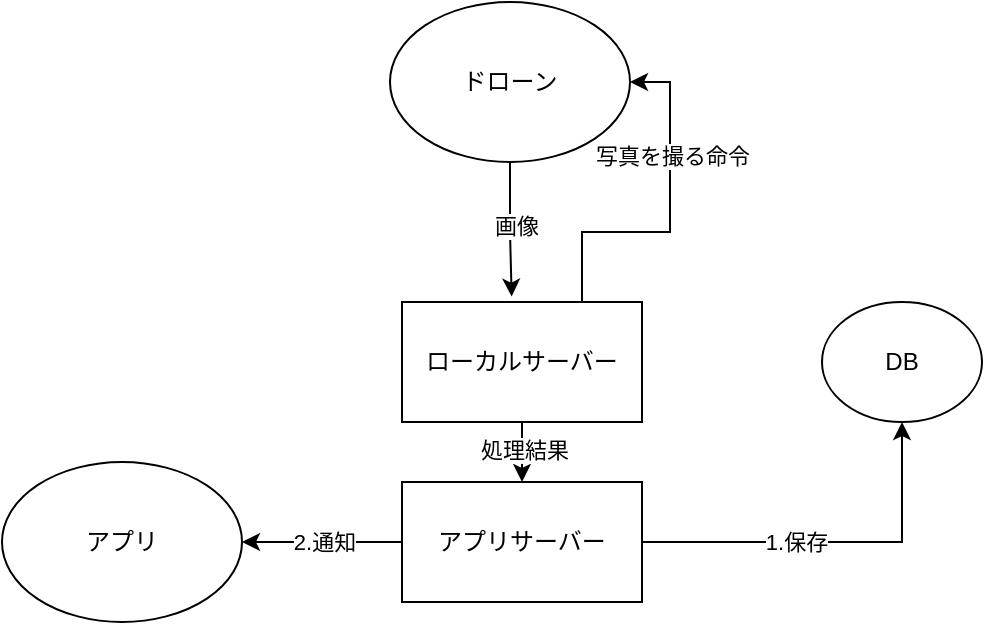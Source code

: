 <mxfile>
    <diagram name="ページ1" id="WBN1ZBNPvKct1q0J3fSN">
        <mxGraphModel dx="1034" dy="811" grid="1" gridSize="10" guides="1" tooltips="1" connect="1" arrows="1" fold="1" page="1" pageScale="1" pageWidth="827" pageHeight="1169" math="0" shadow="0">
            <root>
                <mxCell id="0"/>
                <mxCell id="1" parent="0"/>
                <mxCell id="rfzL8--7QflDcNnQZlAC-25" style="edgeStyle=orthogonalEdgeStyle;rounded=0;orthogonalLoop=1;jettySize=auto;html=1;exitX=0.5;exitY=1;exitDx=0;exitDy=0;entryX=0.457;entryY=-0.045;entryDx=0;entryDy=0;entryPerimeter=0;" parent="1" source="rfzL8--7QflDcNnQZlAC-1" target="rfzL8--7QflDcNnQZlAC-3" edge="1">
                    <mxGeometry relative="1" as="geometry"/>
                </mxCell>
                <mxCell id="rfzL8--7QflDcNnQZlAC-26" value="&lt;font style=&quot;vertical-align: inherit;&quot;&gt;&lt;font style=&quot;vertical-align: inherit;&quot;&gt;画像&lt;/font&gt;&lt;/font&gt;" style="edgeLabel;html=1;align=center;verticalAlign=middle;resizable=0;points=[];" parent="rfzL8--7QflDcNnQZlAC-25" vertex="1" connectable="0">
                    <mxGeometry x="-0.054" y="3" relative="1" as="geometry">
                        <mxPoint as="offset"/>
                    </mxGeometry>
                </mxCell>
                <mxCell id="rfzL8--7QflDcNnQZlAC-1" value="&lt;font style=&quot;vertical-align: inherit;&quot;&gt;&lt;font style=&quot;vertical-align: inherit;&quot;&gt;&lt;font style=&quot;vertical-align: inherit;&quot;&gt;&lt;font style=&quot;vertical-align: inherit;&quot;&gt;&lt;font style=&quot;vertical-align: inherit;&quot;&gt;&lt;font style=&quot;vertical-align: inherit;&quot;&gt;ドローン&lt;/font&gt;&lt;/font&gt;&lt;/font&gt;&lt;/font&gt;&lt;/font&gt;&lt;/font&gt;" style="ellipse;whiteSpace=wrap;html=1;" parent="1" vertex="1">
                    <mxGeometry x="294" y="40" width="120" height="80" as="geometry"/>
                </mxCell>
                <mxCell id="rfzL8--7QflDcNnQZlAC-16" value="" style="edgeStyle=orthogonalEdgeStyle;rounded=0;orthogonalLoop=1;jettySize=auto;html=1;" parent="1" source="rfzL8--7QflDcNnQZlAC-3" target="rfzL8--7QflDcNnQZlAC-11" edge="1">
                    <mxGeometry relative="1" as="geometry"/>
                </mxCell>
                <mxCell id="rfzL8--7QflDcNnQZlAC-17" value="&lt;font style=&quot;vertical-align: inherit;&quot;&gt;&lt;font style=&quot;vertical-align: inherit;&quot;&gt;処理結果&lt;/font&gt;&lt;/font&gt;" style="edgeLabel;html=1;align=center;verticalAlign=middle;resizable=0;points=[];" parent="rfzL8--7QflDcNnQZlAC-16" vertex="1" connectable="0">
                    <mxGeometry x="0.36" y="1" relative="1" as="geometry">
                        <mxPoint as="offset"/>
                    </mxGeometry>
                </mxCell>
                <mxCell id="rfzL8--7QflDcNnQZlAC-30" style="edgeStyle=orthogonalEdgeStyle;rounded=0;orthogonalLoop=1;jettySize=auto;html=1;exitX=0.75;exitY=0;exitDx=0;exitDy=0;entryX=1;entryY=0.5;entryDx=0;entryDy=0;" parent="1" source="rfzL8--7QflDcNnQZlAC-3" target="rfzL8--7QflDcNnQZlAC-1" edge="1">
                    <mxGeometry relative="1" as="geometry"/>
                </mxCell>
                <mxCell id="rfzL8--7QflDcNnQZlAC-31" value="&lt;font style=&quot;vertical-align: inherit;&quot;&gt;&lt;font style=&quot;vertical-align: inherit;&quot;&gt;写真を撮る命令&lt;/font&gt;&lt;/font&gt;" style="edgeLabel;html=1;align=center;verticalAlign=middle;resizable=0;points=[];" parent="rfzL8--7QflDcNnQZlAC-30" vertex="1" connectable="0">
                    <mxGeometry x="0.353" y="-1" relative="1" as="geometry">
                        <mxPoint as="offset"/>
                    </mxGeometry>
                </mxCell>
                <mxCell id="rfzL8--7QflDcNnQZlAC-3" value="&lt;font style=&quot;vertical-align: inherit;&quot;&gt;&lt;font style=&quot;vertical-align: inherit;&quot;&gt;ローカルサーバー&lt;/font&gt;&lt;/font&gt;" style="rounded=0;whiteSpace=wrap;html=1;" parent="1" vertex="1">
                    <mxGeometry x="300" y="190" width="120" height="60" as="geometry"/>
                </mxCell>
                <mxCell id="rfzL8--7QflDcNnQZlAC-13" style="edgeStyle=orthogonalEdgeStyle;rounded=0;orthogonalLoop=1;jettySize=auto;html=1;exitX=1;exitY=0.5;exitDx=0;exitDy=0;entryX=0.5;entryY=1;entryDx=0;entryDy=0;" parent="1" source="rfzL8--7QflDcNnQZlAC-11" target="rfzL8--7QflDcNnQZlAC-12" edge="1">
                    <mxGeometry relative="1" as="geometry"/>
                </mxCell>
                <mxCell id="rfzL8--7QflDcNnQZlAC-15" value="&lt;font style=&quot;vertical-align: inherit;&quot;&gt;&lt;font style=&quot;vertical-align: inherit;&quot;&gt;&lt;font style=&quot;vertical-align: inherit;&quot;&gt;&lt;font style=&quot;vertical-align: inherit;&quot;&gt;1.保存&lt;/font&gt;&lt;/font&gt;&lt;/font&gt;&lt;/font&gt;" style="edgeLabel;html=1;align=center;verticalAlign=middle;resizable=0;points=[];" parent="rfzL8--7QflDcNnQZlAC-13" vertex="1" connectable="0">
                    <mxGeometry x="-0.161" y="-4" relative="1" as="geometry">
                        <mxPoint x="-3" y="-4" as="offset"/>
                    </mxGeometry>
                </mxCell>
                <mxCell id="rfzL8--7QflDcNnQZlAC-19" value="" style="edgeStyle=orthogonalEdgeStyle;rounded=0;orthogonalLoop=1;jettySize=auto;html=1;" parent="1" source="rfzL8--7QflDcNnQZlAC-11" target="rfzL8--7QflDcNnQZlAC-18" edge="1">
                    <mxGeometry relative="1" as="geometry"/>
                </mxCell>
                <mxCell id="rfzL8--7QflDcNnQZlAC-20" value="&lt;font style=&quot;vertical-align: inherit;&quot;&gt;&lt;font style=&quot;vertical-align: inherit;&quot;&gt;&lt;font style=&quot;vertical-align: inherit;&quot;&gt;&lt;font style=&quot;vertical-align: inherit;&quot;&gt;2.通知&lt;/font&gt;&lt;/font&gt;&lt;/font&gt;&lt;/font&gt;" style="edgeLabel;html=1;align=center;verticalAlign=middle;resizable=0;points=[];" parent="rfzL8--7QflDcNnQZlAC-19" vertex="1" connectable="0">
                    <mxGeometry x="0.008" relative="1" as="geometry">
                        <mxPoint x="1" as="offset"/>
                    </mxGeometry>
                </mxCell>
                <mxCell id="rfzL8--7QflDcNnQZlAC-11" value="&lt;font style=&quot;vertical-align: inherit;&quot;&gt;&lt;font style=&quot;vertical-align: inherit;&quot;&gt;アプリサーバー&lt;/font&gt;&lt;/font&gt;" style="rounded=0;whiteSpace=wrap;html=1;" parent="1" vertex="1">
                    <mxGeometry x="300" y="280" width="120" height="60" as="geometry"/>
                </mxCell>
                <mxCell id="rfzL8--7QflDcNnQZlAC-12" value="&lt;font style=&quot;vertical-align: inherit;&quot;&gt;&lt;font style=&quot;vertical-align: inherit;&quot;&gt;DB&lt;/font&gt;&lt;/font&gt;" style="ellipse;whiteSpace=wrap;html=1;" parent="1" vertex="1">
                    <mxGeometry x="510" y="190" width="80" height="60" as="geometry"/>
                </mxCell>
                <mxCell id="rfzL8--7QflDcNnQZlAC-18" value="&lt;font style=&quot;vertical-align: inherit;&quot;&gt;&lt;font style=&quot;vertical-align: inherit;&quot;&gt;アプリ&lt;/font&gt;&lt;/font&gt;" style="ellipse;whiteSpace=wrap;html=1;" parent="1" vertex="1">
                    <mxGeometry x="100" y="270" width="120" height="80" as="geometry"/>
                </mxCell>
            </root>
        </mxGraphModel>
    </diagram>
</mxfile>